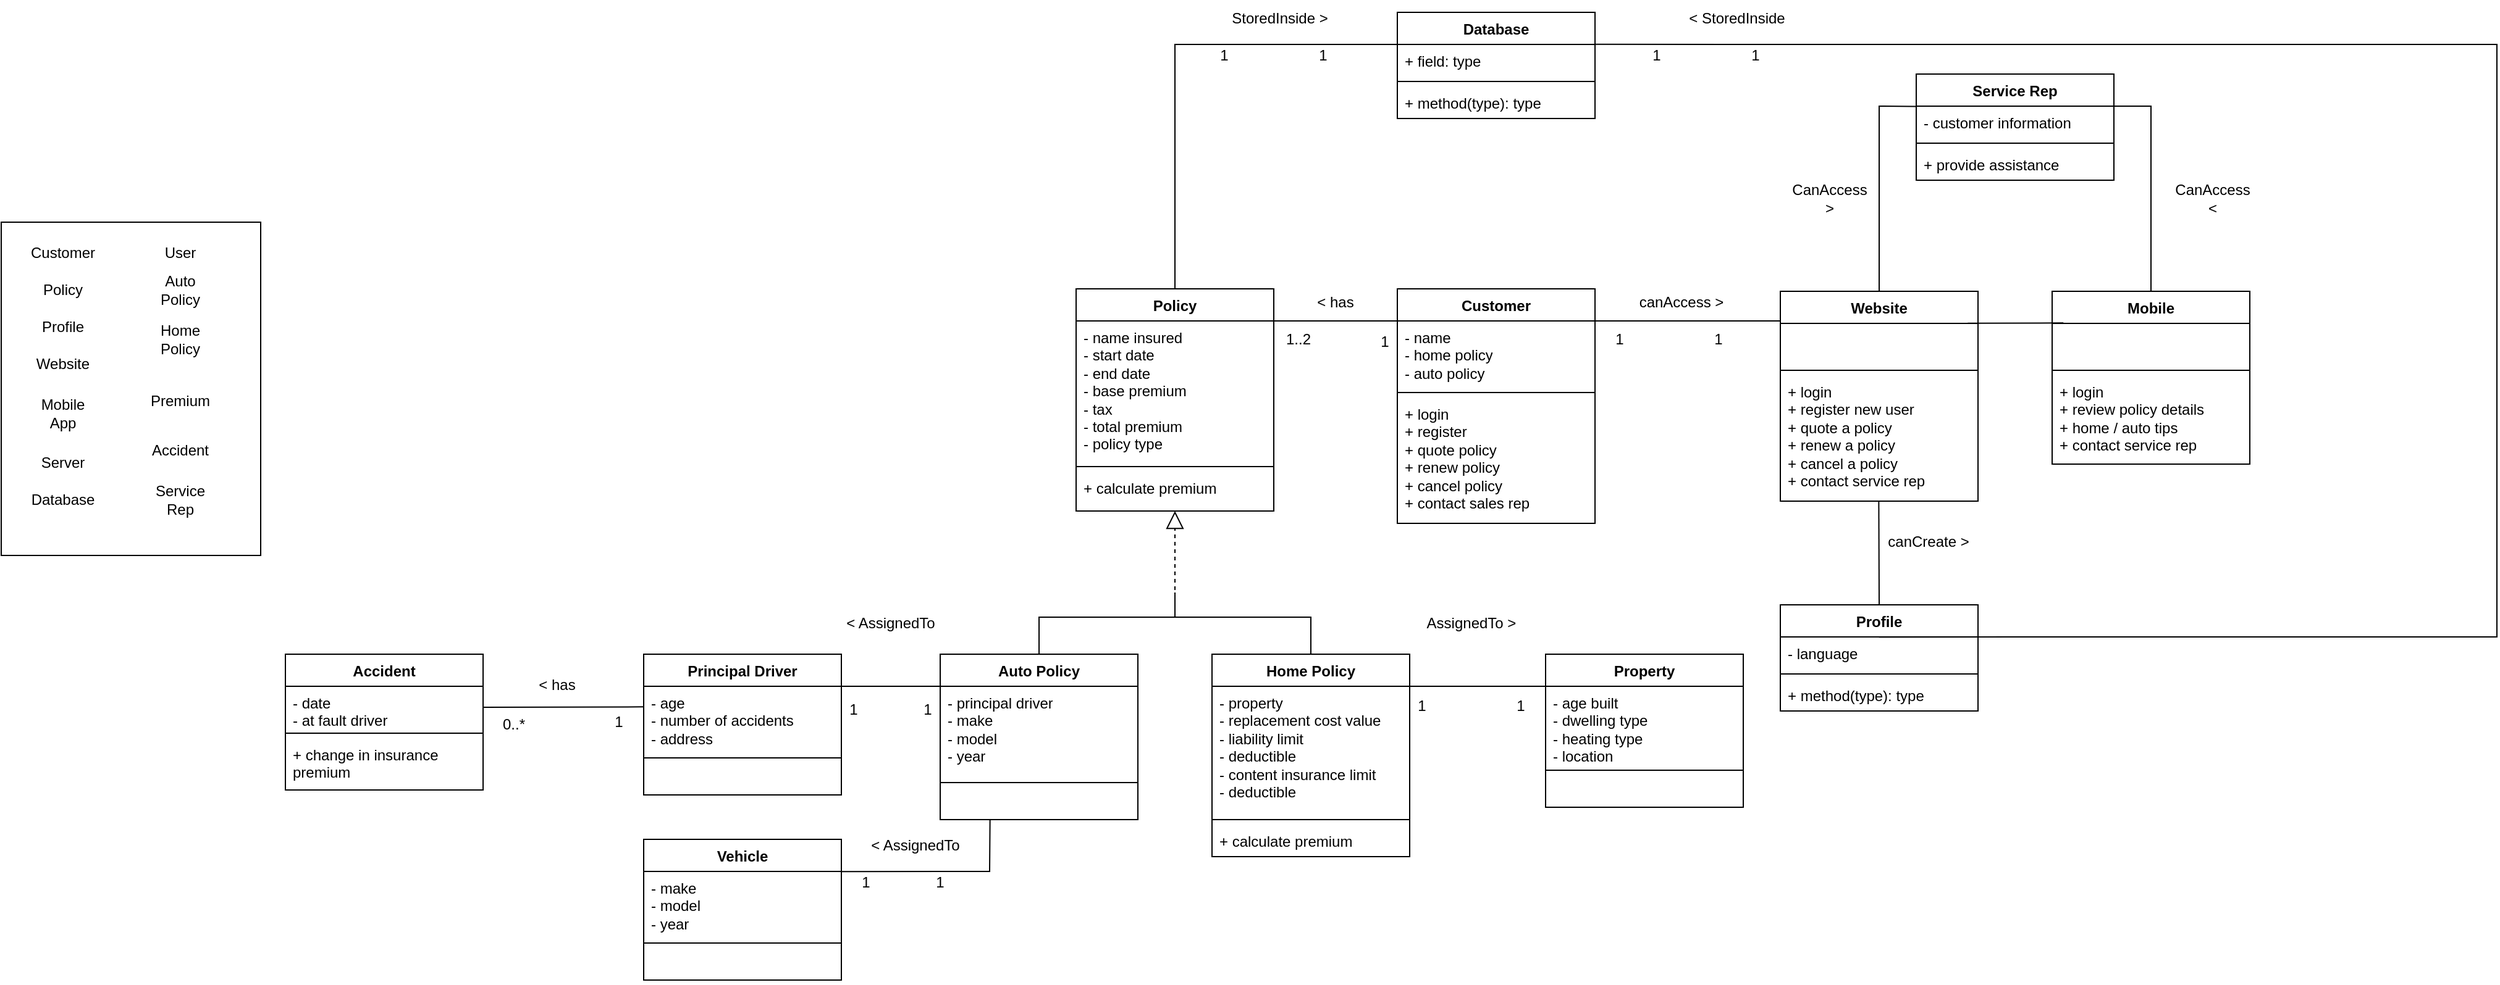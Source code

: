 <mxfile version="24.8.3">
  <diagram name="Page-1" id="Me7U7_8mTwCqDnl7A9CH">
    <mxGraphModel grid="1" page="1" gridSize="10" guides="1" tooltips="1" connect="1" arrows="1" fold="1" pageScale="1" pageWidth="850" pageHeight="1100" math="0" shadow="0">
      <root>
        <mxCell id="0" />
        <mxCell id="1" parent="0" />
        <mxCell id="Oie51b7RRHgQ4mlDYI3o-1" value="" style="rounded=0;whiteSpace=wrap;html=1;" vertex="1" parent="1">
          <mxGeometry x="50" y="50" width="210" height="270" as="geometry" />
        </mxCell>
        <mxCell id="Oie51b7RRHgQ4mlDYI3o-2" value="Customer" style="text;html=1;align=center;verticalAlign=middle;whiteSpace=wrap;rounded=0;" vertex="1" parent="1">
          <mxGeometry x="70" y="60" width="60" height="30" as="geometry" />
        </mxCell>
        <mxCell id="Oie51b7RRHgQ4mlDYI3o-3" value="Policy" style="text;html=1;align=center;verticalAlign=middle;whiteSpace=wrap;rounded=0;" vertex="1" parent="1">
          <mxGeometry x="70" y="90" width="60" height="30" as="geometry" />
        </mxCell>
        <mxCell id="Oie51b7RRHgQ4mlDYI3o-4" value="Profile" style="text;html=1;align=center;verticalAlign=middle;whiteSpace=wrap;rounded=0;" vertex="1" parent="1">
          <mxGeometry x="70" y="120" width="60" height="30" as="geometry" />
        </mxCell>
        <mxCell id="Oie51b7RRHgQ4mlDYI3o-6" value="Website" style="text;html=1;align=center;verticalAlign=middle;whiteSpace=wrap;rounded=0;" vertex="1" parent="1">
          <mxGeometry x="70" y="150" width="60" height="30" as="geometry" />
        </mxCell>
        <mxCell id="Oie51b7RRHgQ4mlDYI3o-8" value="Mobile App" style="text;html=1;align=center;verticalAlign=middle;whiteSpace=wrap;rounded=0;" vertex="1" parent="1">
          <mxGeometry x="70" y="190" width="60" height="30" as="geometry" />
        </mxCell>
        <mxCell id="Oie51b7RRHgQ4mlDYI3o-10" value="Server" style="text;html=1;align=center;verticalAlign=middle;whiteSpace=wrap;rounded=0;" vertex="1" parent="1">
          <mxGeometry x="70" y="230" width="60" height="30" as="geometry" />
        </mxCell>
        <mxCell id="Oie51b7RRHgQ4mlDYI3o-11" value="Database" style="text;html=1;align=center;verticalAlign=middle;whiteSpace=wrap;rounded=0;" vertex="1" parent="1">
          <mxGeometry x="70" y="260" width="60" height="30" as="geometry" />
        </mxCell>
        <mxCell id="Oie51b7RRHgQ4mlDYI3o-15" value="User" style="text;html=1;align=center;verticalAlign=middle;whiteSpace=wrap;rounded=0;" vertex="1" parent="1">
          <mxGeometry x="165" y="60" width="60" height="30" as="geometry" />
        </mxCell>
        <mxCell id="Oie51b7RRHgQ4mlDYI3o-16" value="Service Rep" style="text;html=1;align=center;verticalAlign=middle;whiteSpace=wrap;rounded=0;" vertex="1" parent="1">
          <mxGeometry x="165" y="260" width="60" height="30" as="geometry" />
        </mxCell>
        <mxCell id="Oie51b7RRHgQ4mlDYI3o-17" value="Auto Policy" style="text;html=1;align=center;verticalAlign=middle;whiteSpace=wrap;rounded=0;" vertex="1" parent="1">
          <mxGeometry x="165" y="90" width="60" height="30" as="geometry" />
        </mxCell>
        <mxCell id="Oie51b7RRHgQ4mlDYI3o-18" value="Home Policy" style="text;html=1;align=center;verticalAlign=middle;whiteSpace=wrap;rounded=0;" vertex="1" parent="1">
          <mxGeometry x="165" y="130" width="60" height="30" as="geometry" />
        </mxCell>
        <mxCell id="Oie51b7RRHgQ4mlDYI3o-20" value="Premium " style="text;html=1;align=center;verticalAlign=middle;whiteSpace=wrap;rounded=0;" vertex="1" parent="1">
          <mxGeometry x="165" y="180" width="60" height="30" as="geometry" />
        </mxCell>
        <mxCell id="Oie51b7RRHgQ4mlDYI3o-21" value="Accident" style="text;html=1;align=center;verticalAlign=middle;whiteSpace=wrap;rounded=0;" vertex="1" parent="1">
          <mxGeometry x="165" y="220" width="60" height="30" as="geometry" />
        </mxCell>
        <mxCell id="Oie51b7RRHgQ4mlDYI3o-22" value="Policy" style="swimlane;fontStyle=1;align=center;verticalAlign=top;childLayout=stackLayout;horizontal=1;startSize=26;horizontalStack=0;resizeParent=1;resizeParentMax=0;resizeLast=0;collapsible=1;marginBottom=0;whiteSpace=wrap;html=1;" vertex="1" parent="1">
          <mxGeometry x="920" y="104" width="160" height="180" as="geometry" />
        </mxCell>
        <mxCell id="Oie51b7RRHgQ4mlDYI3o-23" value="&lt;div&gt;- name insured&lt;/div&gt;&lt;div&gt;- start date&lt;/div&gt;&lt;div&gt;- end date&lt;/div&gt;&lt;div&gt;- base premium&lt;/div&gt;&lt;div&gt;- tax&lt;/div&gt;&lt;div&gt;- total premium&lt;/div&gt;&lt;div&gt;- policy type&lt;br&gt;&lt;/div&gt;" style="text;strokeColor=none;fillColor=none;align=left;verticalAlign=top;spacingLeft=4;spacingRight=4;overflow=hidden;rotatable=0;points=[[0,0.5],[1,0.5]];portConstraint=eastwest;whiteSpace=wrap;html=1;" vertex="1" parent="Oie51b7RRHgQ4mlDYI3o-22">
          <mxGeometry y="26" width="160" height="114" as="geometry" />
        </mxCell>
        <mxCell id="Oie51b7RRHgQ4mlDYI3o-24" value="" style="line;strokeWidth=1;fillColor=none;align=left;verticalAlign=middle;spacingTop=-1;spacingLeft=3;spacingRight=3;rotatable=0;labelPosition=right;points=[];portConstraint=eastwest;strokeColor=inherit;" vertex="1" parent="Oie51b7RRHgQ4mlDYI3o-22">
          <mxGeometry y="140" width="160" height="8" as="geometry" />
        </mxCell>
        <mxCell id="Oie51b7RRHgQ4mlDYI3o-25" value="+ calculate premium" style="text;strokeColor=none;fillColor=none;align=left;verticalAlign=top;spacingLeft=4;spacingRight=4;overflow=hidden;rotatable=0;points=[[0,0.5],[1,0.5]];portConstraint=eastwest;whiteSpace=wrap;html=1;" vertex="1" parent="Oie51b7RRHgQ4mlDYI3o-22">
          <mxGeometry y="148" width="160" height="32" as="geometry" />
        </mxCell>
        <mxCell id="Oie51b7RRHgQ4mlDYI3o-26" value="Customer" style="swimlane;fontStyle=1;align=center;verticalAlign=top;childLayout=stackLayout;horizontal=1;startSize=26;horizontalStack=0;resizeParent=1;resizeParentMax=0;resizeLast=0;collapsible=1;marginBottom=0;whiteSpace=wrap;html=1;" vertex="1" parent="1">
          <mxGeometry x="1180" y="104" width="160" height="190" as="geometry" />
        </mxCell>
        <mxCell id="Oie51b7RRHgQ4mlDYI3o-27" value="&lt;div&gt;- name&lt;br&gt;&lt;/div&gt;&lt;div&gt;- home policy&lt;/div&gt;&lt;div&gt;- auto policy&lt;br&gt;&lt;/div&gt;&lt;div&gt;&lt;br&gt;&lt;/div&gt;&lt;div&gt;&lt;br&gt;&lt;/div&gt;" style="text;strokeColor=none;fillColor=none;align=left;verticalAlign=top;spacingLeft=4;spacingRight=4;overflow=hidden;rotatable=0;points=[[0,0.5],[1,0.5]];portConstraint=eastwest;whiteSpace=wrap;html=1;" vertex="1" parent="Oie51b7RRHgQ4mlDYI3o-26">
          <mxGeometry y="26" width="160" height="54" as="geometry" />
        </mxCell>
        <mxCell id="Oie51b7RRHgQ4mlDYI3o-28" value="" style="line;strokeWidth=1;fillColor=none;align=left;verticalAlign=middle;spacingTop=-1;spacingLeft=3;spacingRight=3;rotatable=0;labelPosition=right;points=[];portConstraint=eastwest;strokeColor=inherit;" vertex="1" parent="Oie51b7RRHgQ4mlDYI3o-26">
          <mxGeometry y="80" width="160" height="8" as="geometry" />
        </mxCell>
        <mxCell id="Oie51b7RRHgQ4mlDYI3o-29" value="&lt;div&gt;+ login&lt;/div&gt;&lt;div&gt;+ register&lt;/div&gt;&lt;div&gt;+ quote policy&lt;/div&gt;&lt;div&gt;+ renew policy&lt;br&gt;&lt;/div&gt;&lt;div&gt;+ cancel policy&lt;/div&gt;+ contact sales rep" style="text;strokeColor=none;fillColor=none;align=left;verticalAlign=top;spacingLeft=4;spacingRight=4;overflow=hidden;rotatable=0;points=[[0,0.5],[1,0.5]];portConstraint=eastwest;whiteSpace=wrap;html=1;" vertex="1" parent="Oie51b7RRHgQ4mlDYI3o-26">
          <mxGeometry y="88" width="160" height="102" as="geometry" />
        </mxCell>
        <mxCell id="Oie51b7RRHgQ4mlDYI3o-30" value="Profile" style="swimlane;fontStyle=1;align=center;verticalAlign=top;childLayout=stackLayout;horizontal=1;startSize=26;horizontalStack=0;resizeParent=1;resizeParentMax=0;resizeLast=0;collapsible=1;marginBottom=0;whiteSpace=wrap;html=1;" vertex="1" parent="1">
          <mxGeometry x="1490" y="360" width="160" height="86" as="geometry" />
        </mxCell>
        <mxCell id="Oie51b7RRHgQ4mlDYI3o-31" value="- language" style="text;strokeColor=none;fillColor=none;align=left;verticalAlign=top;spacingLeft=4;spacingRight=4;overflow=hidden;rotatable=0;points=[[0,0.5],[1,0.5]];portConstraint=eastwest;whiteSpace=wrap;html=1;" vertex="1" parent="Oie51b7RRHgQ4mlDYI3o-30">
          <mxGeometry y="26" width="160" height="26" as="geometry" />
        </mxCell>
        <mxCell id="Oie51b7RRHgQ4mlDYI3o-32" value="" style="line;strokeWidth=1;fillColor=none;align=left;verticalAlign=middle;spacingTop=-1;spacingLeft=3;spacingRight=3;rotatable=0;labelPosition=right;points=[];portConstraint=eastwest;strokeColor=inherit;" vertex="1" parent="Oie51b7RRHgQ4mlDYI3o-30">
          <mxGeometry y="52" width="160" height="8" as="geometry" />
        </mxCell>
        <mxCell id="Oie51b7RRHgQ4mlDYI3o-33" value="+ method(type): type" style="text;strokeColor=none;fillColor=none;align=left;verticalAlign=top;spacingLeft=4;spacingRight=4;overflow=hidden;rotatable=0;points=[[0,0.5],[1,0.5]];portConstraint=eastwest;whiteSpace=wrap;html=1;" vertex="1" parent="Oie51b7RRHgQ4mlDYI3o-30">
          <mxGeometry y="60" width="160" height="26" as="geometry" />
        </mxCell>
        <mxCell id="Oie51b7RRHgQ4mlDYI3o-34" value="Accident" style="swimlane;fontStyle=1;align=center;verticalAlign=top;childLayout=stackLayout;horizontal=1;startSize=26;horizontalStack=0;resizeParent=1;resizeParentMax=0;resizeLast=0;collapsible=1;marginBottom=0;whiteSpace=wrap;html=1;" vertex="1" parent="1">
          <mxGeometry x="280" y="400" width="160" height="110" as="geometry" />
        </mxCell>
        <mxCell id="Oie51b7RRHgQ4mlDYI3o-35" value="&lt;div&gt;- date&lt;/div&gt;&lt;div&gt;- at fault driver&lt;/div&gt;&lt;div&gt;&lt;br&gt;&lt;/div&gt;" style="text;strokeColor=none;fillColor=none;align=left;verticalAlign=top;spacingLeft=4;spacingRight=4;overflow=hidden;rotatable=0;points=[[0,0.5],[1,0.5]];portConstraint=eastwest;whiteSpace=wrap;html=1;" vertex="1" parent="Oie51b7RRHgQ4mlDYI3o-34">
          <mxGeometry y="26" width="160" height="34" as="geometry" />
        </mxCell>
        <mxCell id="Oie51b7RRHgQ4mlDYI3o-36" value="" style="line;strokeWidth=1;fillColor=none;align=left;verticalAlign=middle;spacingTop=-1;spacingLeft=3;spacingRight=3;rotatable=0;labelPosition=right;points=[];portConstraint=eastwest;strokeColor=inherit;" vertex="1" parent="Oie51b7RRHgQ4mlDYI3o-34">
          <mxGeometry y="60" width="160" height="8" as="geometry" />
        </mxCell>
        <mxCell id="Oie51b7RRHgQ4mlDYI3o-37" value="+ change in insurance premium" style="text;strokeColor=none;fillColor=none;align=left;verticalAlign=top;spacingLeft=4;spacingRight=4;overflow=hidden;rotatable=0;points=[[0,0.5],[1,0.5]];portConstraint=eastwest;whiteSpace=wrap;html=1;" vertex="1" parent="Oie51b7RRHgQ4mlDYI3o-34">
          <mxGeometry y="68" width="160" height="42" as="geometry" />
        </mxCell>
        <mxCell id="Oie51b7RRHgQ4mlDYI3o-38" value="Service Rep" style="swimlane;fontStyle=1;align=center;verticalAlign=top;childLayout=stackLayout;horizontal=1;startSize=26;horizontalStack=0;resizeParent=1;resizeParentMax=0;resizeLast=0;collapsible=1;marginBottom=0;whiteSpace=wrap;html=1;" vertex="1" parent="1">
          <mxGeometry x="1600" y="-70" width="160" height="86" as="geometry" />
        </mxCell>
        <mxCell id="Oie51b7RRHgQ4mlDYI3o-39" value="- customer information" style="text;strokeColor=none;fillColor=none;align=left;verticalAlign=top;spacingLeft=4;spacingRight=4;overflow=hidden;rotatable=0;points=[[0,0.5],[1,0.5]];portConstraint=eastwest;whiteSpace=wrap;html=1;" vertex="1" parent="Oie51b7RRHgQ4mlDYI3o-38">
          <mxGeometry y="26" width="160" height="26" as="geometry" />
        </mxCell>
        <mxCell id="Oie51b7RRHgQ4mlDYI3o-40" value="" style="line;strokeWidth=1;fillColor=none;align=left;verticalAlign=middle;spacingTop=-1;spacingLeft=3;spacingRight=3;rotatable=0;labelPosition=right;points=[];portConstraint=eastwest;strokeColor=inherit;" vertex="1" parent="Oie51b7RRHgQ4mlDYI3o-38">
          <mxGeometry y="52" width="160" height="8" as="geometry" />
        </mxCell>
        <mxCell id="Oie51b7RRHgQ4mlDYI3o-41" value="+ provide assistance" style="text;strokeColor=none;fillColor=none;align=left;verticalAlign=top;spacingLeft=4;spacingRight=4;overflow=hidden;rotatable=0;points=[[0,0.5],[1,0.5]];portConstraint=eastwest;whiteSpace=wrap;html=1;" vertex="1" parent="Oie51b7RRHgQ4mlDYI3o-38">
          <mxGeometry y="60" width="160" height="26" as="geometry" />
        </mxCell>
        <mxCell id="Oie51b7RRHgQ4mlDYI3o-42" value="Database" style="swimlane;fontStyle=1;align=center;verticalAlign=top;childLayout=stackLayout;horizontal=1;startSize=26;horizontalStack=0;resizeParent=1;resizeParentMax=0;resizeLast=0;collapsible=1;marginBottom=0;whiteSpace=wrap;html=1;" vertex="1" parent="1">
          <mxGeometry x="1180" y="-120" width="160" height="86" as="geometry" />
        </mxCell>
        <mxCell id="Oie51b7RRHgQ4mlDYI3o-43" value="+ field: type" style="text;strokeColor=none;fillColor=none;align=left;verticalAlign=top;spacingLeft=4;spacingRight=4;overflow=hidden;rotatable=0;points=[[0,0.5],[1,0.5]];portConstraint=eastwest;whiteSpace=wrap;html=1;" vertex="1" parent="Oie51b7RRHgQ4mlDYI3o-42">
          <mxGeometry y="26" width="160" height="26" as="geometry" />
        </mxCell>
        <mxCell id="Oie51b7RRHgQ4mlDYI3o-44" value="" style="line;strokeWidth=1;fillColor=none;align=left;verticalAlign=middle;spacingTop=-1;spacingLeft=3;spacingRight=3;rotatable=0;labelPosition=right;points=[];portConstraint=eastwest;strokeColor=inherit;" vertex="1" parent="Oie51b7RRHgQ4mlDYI3o-42">
          <mxGeometry y="52" width="160" height="8" as="geometry" />
        </mxCell>
        <mxCell id="Oie51b7RRHgQ4mlDYI3o-45" value="+ method(type): type" style="text;strokeColor=none;fillColor=none;align=left;verticalAlign=top;spacingLeft=4;spacingRight=4;overflow=hidden;rotatable=0;points=[[0,0.5],[1,0.5]];portConstraint=eastwest;whiteSpace=wrap;html=1;" vertex="1" parent="Oie51b7RRHgQ4mlDYI3o-42">
          <mxGeometry y="60" width="160" height="26" as="geometry" />
        </mxCell>
        <mxCell id="Oie51b7RRHgQ4mlDYI3o-46" value="Auto Policy" style="swimlane;fontStyle=1;align=center;verticalAlign=top;childLayout=stackLayout;horizontal=1;startSize=26;horizontalStack=0;resizeParent=1;resizeParentMax=0;resizeLast=0;collapsible=1;marginBottom=0;whiteSpace=wrap;html=1;" vertex="1" parent="1">
          <mxGeometry x="810" y="400" width="160" height="134" as="geometry" />
        </mxCell>
        <mxCell id="Oie51b7RRHgQ4mlDYI3o-47" value="&lt;div&gt;- principal driver&lt;/div&gt;&lt;div&gt;- make&lt;/div&gt;&lt;div&gt;- model&lt;/div&gt;&lt;div&gt;- year&lt;br&gt;&lt;/div&gt;" style="text;strokeColor=none;fillColor=none;align=left;verticalAlign=top;spacingLeft=4;spacingRight=4;overflow=hidden;rotatable=0;points=[[0,0.5],[1,0.5]];portConstraint=eastwest;whiteSpace=wrap;html=1;" vertex="1" parent="Oie51b7RRHgQ4mlDYI3o-46">
          <mxGeometry y="26" width="160" height="74" as="geometry" />
        </mxCell>
        <mxCell id="Oie51b7RRHgQ4mlDYI3o-48" value="" style="line;strokeWidth=1;fillColor=none;align=left;verticalAlign=middle;spacingTop=-1;spacingLeft=3;spacingRight=3;rotatable=0;labelPosition=right;points=[];portConstraint=eastwest;strokeColor=inherit;" vertex="1" parent="Oie51b7RRHgQ4mlDYI3o-46">
          <mxGeometry y="100" width="160" height="8" as="geometry" />
        </mxCell>
        <mxCell id="Oie51b7RRHgQ4mlDYI3o-49" value="&amp;nbsp;" style="text;strokeColor=none;fillColor=none;align=left;verticalAlign=top;spacingLeft=4;spacingRight=4;overflow=hidden;rotatable=0;points=[[0,0.5],[1,0.5]];portConstraint=eastwest;whiteSpace=wrap;html=1;" vertex="1" parent="Oie51b7RRHgQ4mlDYI3o-46">
          <mxGeometry y="108" width="160" height="26" as="geometry" />
        </mxCell>
        <mxCell id="Oie51b7RRHgQ4mlDYI3o-50" value="Home Policy" style="swimlane;fontStyle=1;align=center;verticalAlign=top;childLayout=stackLayout;horizontal=1;startSize=26;horizontalStack=0;resizeParent=1;resizeParentMax=0;resizeLast=0;collapsible=1;marginBottom=0;whiteSpace=wrap;html=1;" vertex="1" parent="1">
          <mxGeometry x="1030" y="400" width="160" height="164" as="geometry" />
        </mxCell>
        <mxCell id="Oie51b7RRHgQ4mlDYI3o-51" value="&lt;div&gt;- property&lt;/div&gt;&lt;div&gt;- replacement cost value&lt;/div&gt;&lt;div&gt;- liability limit&lt;/div&gt;&lt;div&gt;- deductible&lt;/div&gt;&lt;div&gt;- content insurance limit&lt;/div&gt;&lt;div&gt;- deductible&lt;br&gt;&lt;/div&gt;" style="text;strokeColor=none;fillColor=none;align=left;verticalAlign=top;spacingLeft=4;spacingRight=4;overflow=hidden;rotatable=0;points=[[0,0.5],[1,0.5]];portConstraint=eastwest;whiteSpace=wrap;html=1;" vertex="1" parent="Oie51b7RRHgQ4mlDYI3o-50">
          <mxGeometry y="26" width="160" height="104" as="geometry" />
        </mxCell>
        <mxCell id="Oie51b7RRHgQ4mlDYI3o-52" value="" style="line;strokeWidth=1;fillColor=none;align=left;verticalAlign=middle;spacingTop=-1;spacingLeft=3;spacingRight=3;rotatable=0;labelPosition=right;points=[];portConstraint=eastwest;strokeColor=inherit;" vertex="1" parent="Oie51b7RRHgQ4mlDYI3o-50">
          <mxGeometry y="130" width="160" height="8" as="geometry" />
        </mxCell>
        <mxCell id="Oie51b7RRHgQ4mlDYI3o-53" value="&lt;div&gt;+ calculate premium&lt;/div&gt;" style="text;strokeColor=none;fillColor=none;align=left;verticalAlign=top;spacingLeft=4;spacingRight=4;overflow=hidden;rotatable=0;points=[[0,0.5],[1,0.5]];portConstraint=eastwest;whiteSpace=wrap;html=1;" vertex="1" parent="Oie51b7RRHgQ4mlDYI3o-50">
          <mxGeometry y="138" width="160" height="26" as="geometry" />
        </mxCell>
        <mxCell id="Oie51b7RRHgQ4mlDYI3o-54" value="" style="endArrow=block;dashed=1;endFill=0;endSize=12;html=1;rounded=0;entryX=0.5;entryY=1;entryDx=0;entryDy=0;exitX=0.5;exitY=0;exitDx=0;exitDy=0;" edge="1" parent="1" source="Oie51b7RRHgQ4mlDYI3o-46" target="Oie51b7RRHgQ4mlDYI3o-22">
          <mxGeometry width="160" relative="1" as="geometry">
            <mxPoint x="830" y="360" as="sourcePoint" />
            <mxPoint x="990" y="360" as="targetPoint" />
            <Array as="points">
              <mxPoint x="890" y="370" />
              <mxPoint x="1000" y="370" />
            </Array>
          </mxGeometry>
        </mxCell>
        <mxCell id="Oie51b7RRHgQ4mlDYI3o-56" value="" style="endArrow=none;html=1;rounded=0;exitX=0.5;exitY=0;exitDx=0;exitDy=0;" edge="1" parent="1" source="Oie51b7RRHgQ4mlDYI3o-46">
          <mxGeometry width="50" height="50" relative="1" as="geometry">
            <mxPoint x="750" y="380" as="sourcePoint" />
            <mxPoint x="1000" y="350" as="targetPoint" />
            <Array as="points">
              <mxPoint x="890" y="370" />
              <mxPoint x="1000" y="370" />
            </Array>
          </mxGeometry>
        </mxCell>
        <mxCell id="Oie51b7RRHgQ4mlDYI3o-57" value="" style="endArrow=none;html=1;rounded=0;exitX=0.5;exitY=0;exitDx=0;exitDy=0;" edge="1" parent="1" source="Oie51b7RRHgQ4mlDYI3o-50">
          <mxGeometry width="50" height="50" relative="1" as="geometry">
            <mxPoint x="1020" y="380" as="sourcePoint" />
            <mxPoint x="1000" y="350" as="targetPoint" />
            <Array as="points">
              <mxPoint x="1110" y="370" />
              <mxPoint x="1000" y="370" />
            </Array>
          </mxGeometry>
        </mxCell>
        <mxCell id="Oie51b7RRHgQ4mlDYI3o-73" value="Website" style="swimlane;fontStyle=1;align=center;verticalAlign=top;childLayout=stackLayout;horizontal=1;startSize=26;horizontalStack=0;resizeParent=1;resizeParentMax=0;resizeLast=0;collapsible=1;marginBottom=0;whiteSpace=wrap;html=1;" vertex="1" parent="1">
          <mxGeometry x="1490" y="106" width="160" height="170" as="geometry" />
        </mxCell>
        <mxCell id="Oie51b7RRHgQ4mlDYI3o-74" value="&amp;nbsp;" style="text;strokeColor=none;fillColor=none;align=left;verticalAlign=top;spacingLeft=4;spacingRight=4;overflow=hidden;rotatable=0;points=[[0,0.5],[1,0.5]];portConstraint=eastwest;whiteSpace=wrap;html=1;" vertex="1" parent="Oie51b7RRHgQ4mlDYI3o-73">
          <mxGeometry y="26" width="160" height="34" as="geometry" />
        </mxCell>
        <mxCell id="Oie51b7RRHgQ4mlDYI3o-75" value="" style="line;strokeWidth=1;fillColor=none;align=left;verticalAlign=middle;spacingTop=-1;spacingLeft=3;spacingRight=3;rotatable=0;labelPosition=right;points=[];portConstraint=eastwest;strokeColor=inherit;" vertex="1" parent="Oie51b7RRHgQ4mlDYI3o-73">
          <mxGeometry y="60" width="160" height="8" as="geometry" />
        </mxCell>
        <mxCell id="Oie51b7RRHgQ4mlDYI3o-76" value="&lt;div&gt;+ login&lt;/div&gt;&lt;div&gt;+ register new user&lt;/div&gt;&lt;div&gt;+ quote a policy&lt;/div&gt;&lt;div&gt;+ renew a policy&lt;/div&gt;&lt;div&gt;+ cancel a policy&lt;/div&gt;&lt;div&gt;+ contact service rep&lt;br&gt;&lt;/div&gt;" style="text;strokeColor=none;fillColor=none;align=left;verticalAlign=top;spacingLeft=4;spacingRight=4;overflow=hidden;rotatable=0;points=[[0,0.5],[1,0.5]];portConstraint=eastwest;whiteSpace=wrap;html=1;" vertex="1" parent="Oie51b7RRHgQ4mlDYI3o-73">
          <mxGeometry y="68" width="160" height="102" as="geometry" />
        </mxCell>
        <mxCell id="Oie51b7RRHgQ4mlDYI3o-77" value="Mobile" style="swimlane;fontStyle=1;align=center;verticalAlign=top;childLayout=stackLayout;horizontal=1;startSize=26;horizontalStack=0;resizeParent=1;resizeParentMax=0;resizeLast=0;collapsible=1;marginBottom=0;whiteSpace=wrap;html=1;" vertex="1" parent="1">
          <mxGeometry x="1710" y="106" width="160" height="140" as="geometry" />
        </mxCell>
        <mxCell id="Oie51b7RRHgQ4mlDYI3o-78" value="&amp;nbsp;" style="text;strokeColor=none;fillColor=none;align=left;verticalAlign=top;spacingLeft=4;spacingRight=4;overflow=hidden;rotatable=0;points=[[0,0.5],[1,0.5]];portConstraint=eastwest;whiteSpace=wrap;html=1;" vertex="1" parent="Oie51b7RRHgQ4mlDYI3o-77">
          <mxGeometry y="26" width="160" height="34" as="geometry" />
        </mxCell>
        <mxCell id="Oie51b7RRHgQ4mlDYI3o-79" value="" style="line;strokeWidth=1;fillColor=none;align=left;verticalAlign=middle;spacingTop=-1;spacingLeft=3;spacingRight=3;rotatable=0;labelPosition=right;points=[];portConstraint=eastwest;strokeColor=inherit;" vertex="1" parent="Oie51b7RRHgQ4mlDYI3o-77">
          <mxGeometry y="60" width="160" height="8" as="geometry" />
        </mxCell>
        <mxCell id="Oie51b7RRHgQ4mlDYI3o-80" value="&lt;div&gt;+ login&lt;/div&gt;&lt;div&gt;+ review policy details&lt;/div&gt;&lt;div&gt;+ home / auto tips&lt;/div&gt;&lt;div&gt;+ contact service rep&lt;br&gt;&lt;/div&gt;" style="text;strokeColor=none;fillColor=none;align=left;verticalAlign=top;spacingLeft=4;spacingRight=4;overflow=hidden;rotatable=0;points=[[0,0.5],[1,0.5]];portConstraint=eastwest;whiteSpace=wrap;html=1;" vertex="1" parent="Oie51b7RRHgQ4mlDYI3o-77">
          <mxGeometry y="68" width="160" height="72" as="geometry" />
        </mxCell>
        <mxCell id="Oie51b7RRHgQ4mlDYI3o-81" value="Property" style="swimlane;fontStyle=1;align=center;verticalAlign=top;childLayout=stackLayout;horizontal=1;startSize=26;horizontalStack=0;resizeParent=1;resizeParentMax=0;resizeLast=0;collapsible=1;marginBottom=0;whiteSpace=wrap;html=1;" vertex="1" parent="1">
          <mxGeometry x="1300" y="400" width="160" height="124" as="geometry" />
        </mxCell>
        <mxCell id="Oie51b7RRHgQ4mlDYI3o-82" value="&lt;div&gt;- age built&lt;/div&gt;&lt;div&gt;- dwelling type&lt;/div&gt;&lt;div&gt;- heating type&lt;/div&gt;&lt;div&gt;- location&lt;br&gt;&lt;/div&gt;" style="text;strokeColor=none;fillColor=none;align=left;verticalAlign=top;spacingLeft=4;spacingRight=4;overflow=hidden;rotatable=0;points=[[0,0.5],[1,0.5]];portConstraint=eastwest;whiteSpace=wrap;html=1;" vertex="1" parent="Oie51b7RRHgQ4mlDYI3o-81">
          <mxGeometry y="26" width="160" height="64" as="geometry" />
        </mxCell>
        <mxCell id="Oie51b7RRHgQ4mlDYI3o-83" value="" style="line;strokeWidth=1;fillColor=none;align=left;verticalAlign=middle;spacingTop=-1;spacingLeft=3;spacingRight=3;rotatable=0;labelPosition=right;points=[];portConstraint=eastwest;strokeColor=inherit;" vertex="1" parent="Oie51b7RRHgQ4mlDYI3o-81">
          <mxGeometry y="90" width="160" height="8" as="geometry" />
        </mxCell>
        <mxCell id="Oie51b7RRHgQ4mlDYI3o-84" value="&amp;nbsp;" style="text;strokeColor=none;fillColor=none;align=left;verticalAlign=top;spacingLeft=4;spacingRight=4;overflow=hidden;rotatable=0;points=[[0,0.5],[1,0.5]];portConstraint=eastwest;whiteSpace=wrap;html=1;" vertex="1" parent="Oie51b7RRHgQ4mlDYI3o-81">
          <mxGeometry y="98" width="160" height="26" as="geometry" />
        </mxCell>
        <mxCell id="Oie51b7RRHgQ4mlDYI3o-85" value="Principal Driver" style="swimlane;fontStyle=1;align=center;verticalAlign=top;childLayout=stackLayout;horizontal=1;startSize=26;horizontalStack=0;resizeParent=1;resizeParentMax=0;resizeLast=0;collapsible=1;marginBottom=0;whiteSpace=wrap;html=1;" vertex="1" parent="1">
          <mxGeometry x="570" y="400" width="160" height="114" as="geometry" />
        </mxCell>
        <mxCell id="Oie51b7RRHgQ4mlDYI3o-94" value="" style="endArrow=none;html=1;rounded=0;exitX=0.931;exitY=0;exitDx=0;exitDy=0;exitPerimeter=0;entryX=0.194;entryY=0;entryDx=0;entryDy=0;entryPerimeter=0;" edge="1" parent="Oie51b7RRHgQ4mlDYI3o-85">
          <mxGeometry width="50" height="50" relative="1" as="geometry">
            <mxPoint x="120" y="26" as="sourcePoint" />
            <mxPoint x="272" y="26" as="targetPoint" />
          </mxGeometry>
        </mxCell>
        <mxCell id="Oie51b7RRHgQ4mlDYI3o-86" value="&lt;div&gt;- age&lt;br&gt;&lt;/div&gt;&lt;div&gt;- number of accidents&lt;br&gt;&lt;/div&gt;&lt;div&gt;- address&lt;/div&gt;" style="text;strokeColor=none;fillColor=none;align=left;verticalAlign=top;spacingLeft=4;spacingRight=4;overflow=hidden;rotatable=0;points=[[0,0.5],[1,0.5]];portConstraint=eastwest;whiteSpace=wrap;html=1;" vertex="1" parent="Oie51b7RRHgQ4mlDYI3o-85">
          <mxGeometry y="26" width="160" height="54" as="geometry" />
        </mxCell>
        <mxCell id="Oie51b7RRHgQ4mlDYI3o-87" value="" style="line;strokeWidth=1;fillColor=none;align=left;verticalAlign=middle;spacingTop=-1;spacingLeft=3;spacingRight=3;rotatable=0;labelPosition=right;points=[];portConstraint=eastwest;strokeColor=inherit;" vertex="1" parent="Oie51b7RRHgQ4mlDYI3o-85">
          <mxGeometry y="80" width="160" height="8" as="geometry" />
        </mxCell>
        <mxCell id="Oie51b7RRHgQ4mlDYI3o-88" value="&amp;nbsp;" style="text;strokeColor=none;fillColor=none;align=left;verticalAlign=top;spacingLeft=4;spacingRight=4;overflow=hidden;rotatable=0;points=[[0,0.5],[1,0.5]];portConstraint=eastwest;whiteSpace=wrap;html=1;" vertex="1" parent="Oie51b7RRHgQ4mlDYI3o-85">
          <mxGeometry y="88" width="160" height="26" as="geometry" />
        </mxCell>
        <mxCell id="Oie51b7RRHgQ4mlDYI3o-89" value="Vehicle" style="swimlane;fontStyle=1;align=center;verticalAlign=top;childLayout=stackLayout;horizontal=1;startSize=26;horizontalStack=0;resizeParent=1;resizeParentMax=0;resizeLast=0;collapsible=1;marginBottom=0;whiteSpace=wrap;html=1;" vertex="1" parent="1">
          <mxGeometry x="570" y="550" width="160" height="114" as="geometry" />
        </mxCell>
        <mxCell id="Oie51b7RRHgQ4mlDYI3o-90" value="&lt;div&gt;- make&lt;/div&gt;&lt;div&gt;- model&lt;/div&gt;&lt;div&gt;- year&lt;br&gt;&lt;/div&gt;" style="text;strokeColor=none;fillColor=none;align=left;verticalAlign=top;spacingLeft=4;spacingRight=4;overflow=hidden;rotatable=0;points=[[0,0.5],[1,0.5]];portConstraint=eastwest;whiteSpace=wrap;html=1;" vertex="1" parent="Oie51b7RRHgQ4mlDYI3o-89">
          <mxGeometry y="26" width="160" height="54" as="geometry" />
        </mxCell>
        <mxCell id="Oie51b7RRHgQ4mlDYI3o-91" value="" style="line;strokeWidth=1;fillColor=none;align=left;verticalAlign=middle;spacingTop=-1;spacingLeft=3;spacingRight=3;rotatable=0;labelPosition=right;points=[];portConstraint=eastwest;strokeColor=inherit;" vertex="1" parent="Oie51b7RRHgQ4mlDYI3o-89">
          <mxGeometry y="80" width="160" height="8" as="geometry" />
        </mxCell>
        <mxCell id="Oie51b7RRHgQ4mlDYI3o-92" value="&amp;nbsp;" style="text;strokeColor=none;fillColor=none;align=left;verticalAlign=top;spacingLeft=4;spacingRight=4;overflow=hidden;rotatable=0;points=[[0,0.5],[1,0.5]];portConstraint=eastwest;whiteSpace=wrap;html=1;" vertex="1" parent="Oie51b7RRHgQ4mlDYI3o-89">
          <mxGeometry y="88" width="160" height="26" as="geometry" />
        </mxCell>
        <mxCell id="Oie51b7RRHgQ4mlDYI3o-93" value="" style="endArrow=none;html=1;rounded=0;exitX=0.931;exitY=0;exitDx=0;exitDy=0;exitPerimeter=0;entryX=0.194;entryY=0;entryDx=0;entryDy=0;entryPerimeter=0;" edge="1" parent="1" source="Oie51b7RRHgQ4mlDYI3o-51" target="Oie51b7RRHgQ4mlDYI3o-82">
          <mxGeometry width="50" height="50" relative="1" as="geometry">
            <mxPoint x="1200" y="430" as="sourcePoint" />
            <mxPoint x="1250" y="380" as="targetPoint" />
          </mxGeometry>
        </mxCell>
        <mxCell id="Oie51b7RRHgQ4mlDYI3o-95" value="" style="endArrow=none;html=1;rounded=0;exitX=1;exitY=0.5;exitDx=0;exitDy=0;entryX=0;entryY=0.309;entryDx=0;entryDy=0;entryPerimeter=0;" edge="1" parent="1" source="Oie51b7RRHgQ4mlDYI3o-35" target="Oie51b7RRHgQ4mlDYI3o-86">
          <mxGeometry width="50" height="50" relative="1" as="geometry">
            <mxPoint x="920" y="460" as="sourcePoint" />
            <mxPoint x="970" y="410" as="targetPoint" />
          </mxGeometry>
        </mxCell>
        <mxCell id="Oie51b7RRHgQ4mlDYI3o-97" value="&amp;lt; has" style="text;html=1;align=center;verticalAlign=middle;whiteSpace=wrap;rounded=0;" vertex="1" parent="1">
          <mxGeometry x="470" y="410" width="60" height="30" as="geometry" />
        </mxCell>
        <mxCell id="Oie51b7RRHgQ4mlDYI3o-98" value="" style="endArrow=none;html=1;rounded=0;exitX=0.972;exitY=-0.005;exitDx=0;exitDy=0;exitPerimeter=0;entryX=0.072;entryY=-0.011;entryDx=0;entryDy=0;entryPerimeter=0;" edge="1" parent="1">
          <mxGeometry width="50" height="50" relative="1" as="geometry">
            <mxPoint x="1064" y="130.02" as="sourcePoint" />
            <mxPoint x="1180" y="129.996" as="targetPoint" />
          </mxGeometry>
        </mxCell>
        <mxCell id="Oie51b7RRHgQ4mlDYI3o-99" value="&amp;lt; has" style="text;html=1;align=center;verticalAlign=middle;whiteSpace=wrap;rounded=0;" vertex="1" parent="1">
          <mxGeometry x="1100" y="100" width="60" height="30" as="geometry" />
        </mxCell>
        <mxCell id="Oie51b7RRHgQ4mlDYI3o-100" value="" style="endArrow=none;html=1;rounded=0;exitX=0.972;exitY=-0.005;exitDx=0;exitDy=0;exitPerimeter=0;entryX=0.003;entryY=-0.058;entryDx=0;entryDy=0;entryPerimeter=0;" edge="1" parent="1" target="Oie51b7RRHgQ4mlDYI3o-74">
          <mxGeometry width="50" height="50" relative="1" as="geometry">
            <mxPoint x="1340" y="130.02" as="sourcePoint" />
            <mxPoint x="1456" y="129.996" as="targetPoint" />
          </mxGeometry>
        </mxCell>
        <mxCell id="Oie51b7RRHgQ4mlDYI3o-101" value="canAccess &amp;gt;" style="text;html=1;align=center;verticalAlign=middle;whiteSpace=wrap;rounded=0;" vertex="1" parent="1">
          <mxGeometry x="1370" y="100" width="80" height="30" as="geometry" />
        </mxCell>
        <mxCell id="Oie51b7RRHgQ4mlDYI3o-102" value="1" style="text;html=1;align=center;verticalAlign=middle;whiteSpace=wrap;rounded=0;" vertex="1" parent="1">
          <mxGeometry x="1410" y="130" width="60" height="30" as="geometry" />
        </mxCell>
        <mxCell id="Oie51b7RRHgQ4mlDYI3o-103" value="1" style="text;html=1;align=center;verticalAlign=middle;whiteSpace=wrap;rounded=0;" vertex="1" parent="1">
          <mxGeometry x="1330" y="130" width="60" height="30" as="geometry" />
        </mxCell>
        <mxCell id="Oie51b7RRHgQ4mlDYI3o-104" value="1" style="text;html=1;align=center;verticalAlign=middle;whiteSpace=wrap;rounded=0;" vertex="1" parent="1">
          <mxGeometry x="1140" y="132" width="60" height="30" as="geometry" />
        </mxCell>
        <mxCell id="Oie51b7RRHgQ4mlDYI3o-105" value="1..2" style="text;html=1;align=center;verticalAlign=middle;whiteSpace=wrap;rounded=0;" vertex="1" parent="1">
          <mxGeometry x="1070" y="130" width="60" height="30" as="geometry" />
        </mxCell>
        <mxCell id="Oie51b7RRHgQ4mlDYI3o-109" value="1" style="text;html=1;align=center;verticalAlign=middle;whiteSpace=wrap;rounded=0;" vertex="1" parent="1">
          <mxGeometry x="520" y="440" width="60" height="30" as="geometry" />
        </mxCell>
        <mxCell id="Oie51b7RRHgQ4mlDYI3o-110" value="0..*" style="text;html=1;align=center;verticalAlign=middle;whiteSpace=wrap;rounded=0;" vertex="1" parent="1">
          <mxGeometry x="435" y="442" width="60" height="30" as="geometry" />
        </mxCell>
        <mxCell id="Oie51b7RRHgQ4mlDYI3o-112" value="1" style="text;html=1;align=center;verticalAlign=middle;whiteSpace=wrap;rounded=0;" vertex="1" parent="1">
          <mxGeometry x="1250" y="427" width="60" height="30" as="geometry" />
        </mxCell>
        <mxCell id="Oie51b7RRHgQ4mlDYI3o-113" value="1" style="text;html=1;align=center;verticalAlign=middle;whiteSpace=wrap;rounded=0;" vertex="1" parent="1">
          <mxGeometry x="1170" y="427" width="60" height="30" as="geometry" />
        </mxCell>
        <mxCell id="Oie51b7RRHgQ4mlDYI3o-114" value="1" style="text;html=1;align=center;verticalAlign=middle;whiteSpace=wrap;rounded=0;" vertex="1" parent="1">
          <mxGeometry x="770" y="430" width="60" height="30" as="geometry" />
        </mxCell>
        <mxCell id="Oie51b7RRHgQ4mlDYI3o-115" value="1" style="text;html=1;align=center;verticalAlign=middle;whiteSpace=wrap;rounded=0;" vertex="1" parent="1">
          <mxGeometry x="710" y="430" width="60" height="30" as="geometry" />
        </mxCell>
        <mxCell id="Oie51b7RRHgQ4mlDYI3o-116" value="&amp;lt; AssignedTo" style="text;html=1;align=center;verticalAlign=middle;whiteSpace=wrap;rounded=0;" vertex="1" parent="1">
          <mxGeometry x="730" y="360" width="80" height="30" as="geometry" />
        </mxCell>
        <mxCell id="Oie51b7RRHgQ4mlDYI3o-117" value="AssignedTo &amp;gt;" style="text;html=1;align=center;verticalAlign=middle;whiteSpace=wrap;rounded=0;" vertex="1" parent="1">
          <mxGeometry x="1200" y="360" width="80" height="30" as="geometry" />
        </mxCell>
        <mxCell id="Oie51b7RRHgQ4mlDYI3o-118" value="" style="endArrow=none;html=1;rounded=0;entryX=0.252;entryY=0.985;entryDx=0;entryDy=0;entryPerimeter=0;exitX=0.997;exitY=0.002;exitDx=0;exitDy=0;exitPerimeter=0;" edge="1" parent="1" source="Oie51b7RRHgQ4mlDYI3o-90" target="Oie51b7RRHgQ4mlDYI3o-49">
          <mxGeometry width="50" height="50" relative="1" as="geometry">
            <mxPoint x="810" y="640" as="sourcePoint" />
            <mxPoint x="860" y="590" as="targetPoint" />
            <Array as="points">
              <mxPoint x="850" y="576" />
            </Array>
          </mxGeometry>
        </mxCell>
        <mxCell id="Oie51b7RRHgQ4mlDYI3o-119" value="&amp;lt; AssignedTo" style="text;html=1;align=center;verticalAlign=middle;whiteSpace=wrap;rounded=0;" vertex="1" parent="1">
          <mxGeometry x="750" y="540" width="80" height="30" as="geometry" />
        </mxCell>
        <mxCell id="Oie51b7RRHgQ4mlDYI3o-120" value="1" style="text;html=1;align=center;verticalAlign=middle;whiteSpace=wrap;rounded=0;" vertex="1" parent="1">
          <mxGeometry x="780" y="570" width="60" height="30" as="geometry" />
        </mxCell>
        <mxCell id="Oie51b7RRHgQ4mlDYI3o-121" value="1" style="text;html=1;align=center;verticalAlign=middle;whiteSpace=wrap;rounded=0;" vertex="1" parent="1">
          <mxGeometry x="720" y="570" width="60" height="30" as="geometry" />
        </mxCell>
        <mxCell id="Oie51b7RRHgQ4mlDYI3o-122" value="" style="endArrow=none;html=1;rounded=0;entryX=0.002;entryY=0;entryDx=0;entryDy=0;entryPerimeter=0;exitX=0.5;exitY=0;exitDx=0;exitDy=0;" edge="1" parent="1" source="Oie51b7RRHgQ4mlDYI3o-22" target="Oie51b7RRHgQ4mlDYI3o-43">
          <mxGeometry width="50" height="50" relative="1" as="geometry">
            <mxPoint x="970" y="-24" as="sourcePoint" />
            <mxPoint x="1200" y="46" as="targetPoint" />
            <Array as="points">
              <mxPoint x="1000" y="-94" />
            </Array>
          </mxGeometry>
        </mxCell>
        <mxCell id="Oie51b7RRHgQ4mlDYI3o-123" value="" style="endArrow=none;html=1;rounded=0;entryX=0.499;entryY=0.004;entryDx=0;entryDy=0;exitX=1.001;exitY=-0.003;exitDx=0;exitDy=0;exitPerimeter=0;entryPerimeter=0;" edge="1" parent="1" source="Oie51b7RRHgQ4mlDYI3o-43" target="Oie51b7RRHgQ4mlDYI3o-31">
          <mxGeometry width="50" height="50" relative="1" as="geometry">
            <mxPoint x="1460" y="10" as="sourcePoint" />
            <mxPoint x="1510" y="-40" as="targetPoint" />
            <Array as="points">
              <mxPoint x="1540" y="-94" />
              <mxPoint x="2070" y="-94" />
              <mxPoint x="2070" y="386" />
              <mxPoint x="1680" y="386" />
            </Array>
          </mxGeometry>
        </mxCell>
        <mxCell id="Oie51b7RRHgQ4mlDYI3o-124" value="&amp;lt; StoredInside" style="text;html=1;align=center;verticalAlign=middle;whiteSpace=wrap;rounded=0;" vertex="1" parent="1">
          <mxGeometry x="1410" y="-130" width="90" height="30" as="geometry" />
        </mxCell>
        <mxCell id="Oie51b7RRHgQ4mlDYI3o-125" value="StoredInside &amp;gt;" style="text;html=1;align=center;verticalAlign=middle;whiteSpace=wrap;rounded=0;" vertex="1" parent="1">
          <mxGeometry x="1040" y="-130" width="90" height="30" as="geometry" />
        </mxCell>
        <mxCell id="Oie51b7RRHgQ4mlDYI3o-126" value="1" style="text;html=1;align=center;verticalAlign=middle;whiteSpace=wrap;rounded=0;" vertex="1" parent="1">
          <mxGeometry x="1440" y="-100" width="60" height="30" as="geometry" />
        </mxCell>
        <mxCell id="Oie51b7RRHgQ4mlDYI3o-127" value="1" style="text;html=1;align=center;verticalAlign=middle;whiteSpace=wrap;rounded=0;" vertex="1" parent="1">
          <mxGeometry x="1360" y="-100" width="60" height="30" as="geometry" />
        </mxCell>
        <mxCell id="Oie51b7RRHgQ4mlDYI3o-128" value="1" style="text;html=1;align=center;verticalAlign=middle;whiteSpace=wrap;rounded=0;" vertex="1" parent="1">
          <mxGeometry x="1090" y="-100" width="60" height="30" as="geometry" />
        </mxCell>
        <mxCell id="Oie51b7RRHgQ4mlDYI3o-129" value="1" style="text;html=1;align=center;verticalAlign=middle;whiteSpace=wrap;rounded=0;" vertex="1" parent="1">
          <mxGeometry x="1010" y="-100" width="60" height="30" as="geometry" />
        </mxCell>
        <mxCell id="Oie51b7RRHgQ4mlDYI3o-130" value="" style="endArrow=none;html=1;rounded=0;exitX=0.5;exitY=0;exitDx=0;exitDy=0;entryX=0.002;entryY=0.009;entryDx=0;entryDy=0;entryPerimeter=0;" edge="1" parent="1" source="Oie51b7RRHgQ4mlDYI3o-73" target="Oie51b7RRHgQ4mlDYI3o-39">
          <mxGeometry width="50" height="50" relative="1" as="geometry">
            <mxPoint x="1130" y="-254" as="sourcePoint" />
            <mxPoint x="1180" y="-304" as="targetPoint" />
            <Array as="points">
              <mxPoint x="1570" y="-44" />
            </Array>
          </mxGeometry>
        </mxCell>
        <mxCell id="Oie51b7RRHgQ4mlDYI3o-131" value="" style="endArrow=none;html=1;rounded=0;entryX=0.5;entryY=0;entryDx=0;entryDy=0;exitX=0.963;exitY=0.001;exitDx=0;exitDy=0;exitPerimeter=0;" edge="1" parent="1" source="Oie51b7RRHgQ4mlDYI3o-39" target="Oie51b7RRHgQ4mlDYI3o-77">
          <mxGeometry width="50" height="50" relative="1" as="geometry">
            <mxPoint x="1580" y="-154" as="sourcePoint" />
            <mxPoint x="1630" y="-204" as="targetPoint" />
            <Array as="points">
              <mxPoint x="1790" y="-44" />
            </Array>
          </mxGeometry>
        </mxCell>
        <mxCell id="Oie51b7RRHgQ4mlDYI3o-132" value="CanAccess &amp;gt;" style="text;html=1;align=center;verticalAlign=middle;whiteSpace=wrap;rounded=0;" vertex="1" parent="1">
          <mxGeometry x="1500" y="16" width="60" height="30" as="geometry" />
        </mxCell>
        <mxCell id="Oie51b7RRHgQ4mlDYI3o-133" value="CanAccess &amp;lt;" style="text;html=1;align=center;verticalAlign=middle;whiteSpace=wrap;rounded=0;" vertex="1" parent="1">
          <mxGeometry x="1810" y="16" width="60" height="30" as="geometry" />
        </mxCell>
        <mxCell id="Oie51b7RRHgQ4mlDYI3o-135" value="" style="endArrow=none;html=1;rounded=0;entryX=0.057;entryY=-0.01;entryDx=0;entryDy=0;entryPerimeter=0;exitX=0.948;exitY=-0.005;exitDx=0;exitDy=0;exitPerimeter=0;" edge="1" parent="1" source="Oie51b7RRHgQ4mlDYI3o-74" target="Oie51b7RRHgQ4mlDYI3o-78">
          <mxGeometry width="50" height="50" relative="1" as="geometry">
            <mxPoint x="1570" y="180" as="sourcePoint" />
            <mxPoint x="1620" y="130" as="targetPoint" />
          </mxGeometry>
        </mxCell>
        <mxCell id="Oie51b7RRHgQ4mlDYI3o-137" value="" style="endArrow=none;html=1;rounded=0;exitX=0.5;exitY=0;exitDx=0;exitDy=0;entryX=0.498;entryY=0.998;entryDx=0;entryDy=0;entryPerimeter=0;" edge="1" parent="1" source="Oie51b7RRHgQ4mlDYI3o-30" target="Oie51b7RRHgQ4mlDYI3o-76">
          <mxGeometry width="50" height="50" relative="1" as="geometry">
            <mxPoint x="1650" y="260" as="sourcePoint" />
            <mxPoint x="1700" y="210" as="targetPoint" />
          </mxGeometry>
        </mxCell>
        <mxCell id="Oie51b7RRHgQ4mlDYI3o-141" value="canCreate &amp;gt;" style="text;html=1;align=center;verticalAlign=middle;whiteSpace=wrap;rounded=0;" vertex="1" parent="1">
          <mxGeometry x="1570" y="294" width="80" height="30" as="geometry" />
        </mxCell>
      </root>
    </mxGraphModel>
  </diagram>
</mxfile>
